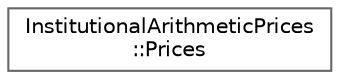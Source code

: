 digraph "Graphical Class Hierarchy"
{
 // LATEX_PDF_SIZE
  bgcolor="transparent";
  edge [fontname=Helvetica,fontsize=10,labelfontname=Helvetica,labelfontsize=10];
  node [fontname=Helvetica,fontsize=10,shape=box,height=0.2,width=0.4];
  rankdir="LR";
  Node0 [id="Node000000",label="InstitutionalArithmeticPrices\l::Prices",height=0.2,width=0.4,color="grey40", fillcolor="white", style="filled",URL="$struct_institutional_arithmetic_prices_1_1_prices.html",tooltip="Structure to store computed prices and line type."];
}
